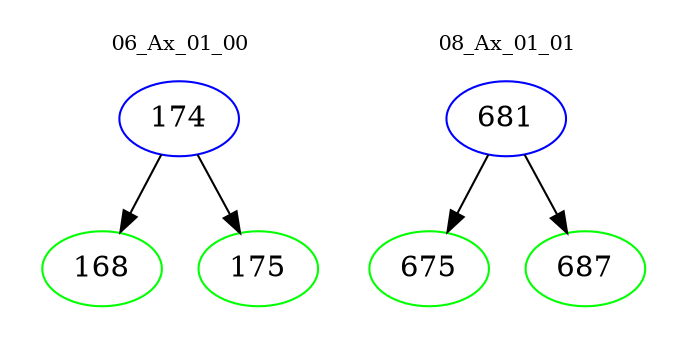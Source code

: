 digraph{
subgraph cluster_0 {
color = white
label = "06_Ax_01_00";
fontsize=10;
T0_174 [label="174", color="blue"]
T0_174 -> T0_168 [color="black"]
T0_168 [label="168", color="green"]
T0_174 -> T0_175 [color="black"]
T0_175 [label="175", color="green"]
}
subgraph cluster_1 {
color = white
label = "08_Ax_01_01";
fontsize=10;
T1_681 [label="681", color="blue"]
T1_681 -> T1_675 [color="black"]
T1_675 [label="675", color="green"]
T1_681 -> T1_687 [color="black"]
T1_687 [label="687", color="green"]
}
}
